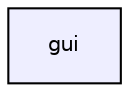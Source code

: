 digraph "gui" {
  compound=true
  node [ fontsize="10", fontname="Helvetica"];
  edge [ labelfontsize="10", labelfontname="Helvetica"];
  dir_11bc0974ce736ce9a6fadebbeb7a8314 [shape=box, label="gui", style="filled", fillcolor="#eeeeff", pencolor="black", URL="dir_11bc0974ce736ce9a6fadebbeb7a8314.html"];
}
